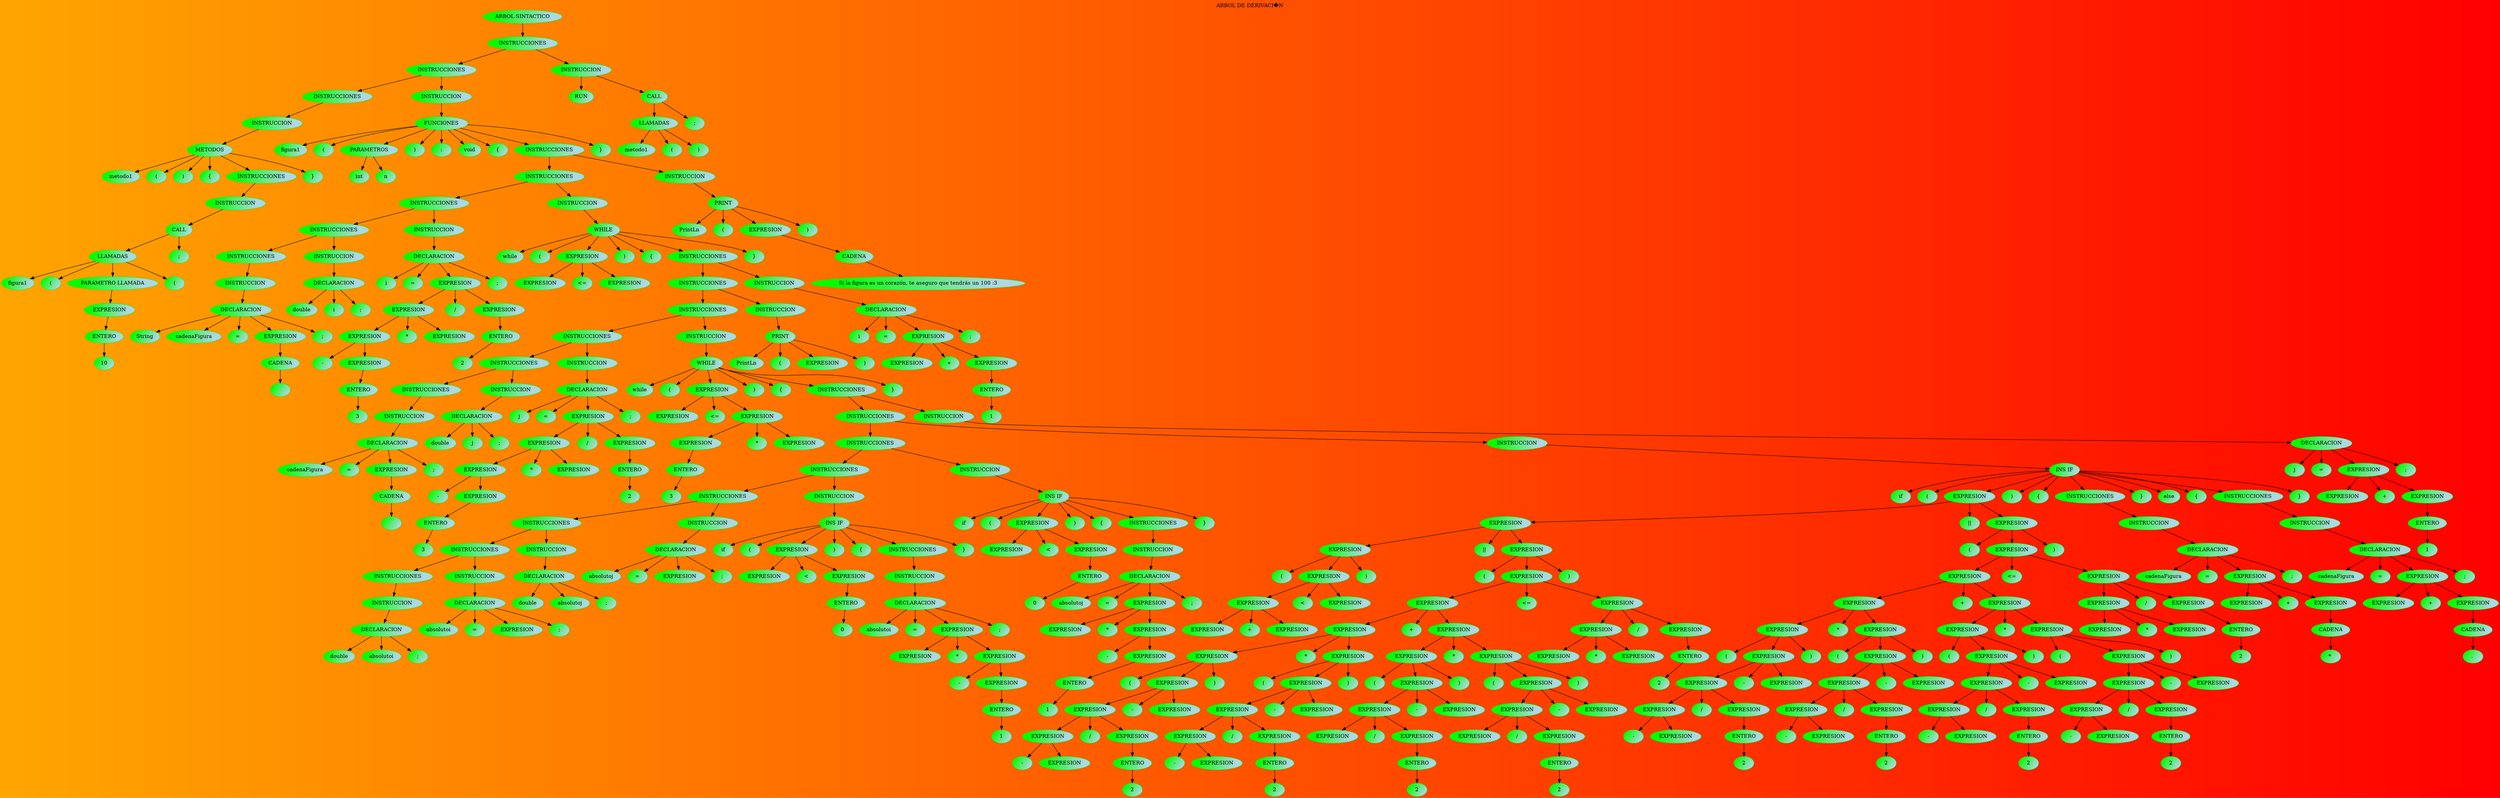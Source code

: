 digraph G {

layout=dot     
fontcolor="black"   
label="ARBOL DE DERIVACI�N"      
labelloc = "t"  
bgcolor="orange:red"      
edge [weight=1000 color=black ]  
node [shape=ellipse style="filled"  color="green:lightblue" gradientangle="315"]   node_0[label="ARBOL SINTACTICO"]
node_1[label="INSTRUCCIONES"]
node_2[label="INSTRUCCIONES"]
node_3[label="INSTRUCCIONES"]
node_4[label="INSTRUCCION"]
node_5[label="METODOS"]
node_6[label="metodo1"]
node_7[label="("]
node_8[label=")"]
node_9[label="{"]
node_10[label="INSTRUCCIONES"]
node_11[label="INSTRUCCION"]
node_12[label="CALL"]
node_13[label="LLAMADAS"]
node_14[label="figura1"]
node_15[label="("]
node_16[label="PARAMETRO LLAMADA"]
node_17[label="EXPRESION"]
node_18[label="ENTERO"]
node_19[label="10"]
node_20[label="("]
node_21[label=";"]
node_22[label="}"]
node_23[label="INSTRUCCION"]
node_24[label="FUNCIONES"]
node_25[label="figura1"]
node_26[label="("]
node_27[label="PARAMETROS"]
node_28[label="int"]
node_29[label="n"]
node_30[label=")"]
node_31[label=":"]
node_32[label="void"]
node_33[label="{"]
node_34[label="INSTRUCCIONES"]
node_35[label="INSTRUCCIONES"]
node_36[label="INSTRUCCIONES"]
node_37[label="INSTRUCCIONES"]
node_38[label="INSTRUCCIONES"]
node_39[label="INSTRUCCION"]
node_40[label="DECLARACION"]
node_41[label="String"]
node_42[label="cadenaFigura"]
node_43[label="="]
node_44[label="EXPRESION"]
node_45[label="CADENA"]
node_46[label=""]
node_47[label=";"]
node_48[label="INSTRUCCION"]
node_49[label="DECLARACION"]
node_50[label="double"]
node_51[label="i"]
node_52[label=";"]
node_53[label="INSTRUCCION"]
node_54[label="DECLARACION"]
node_55[label="i"]
node_56[label="="]
node_57[label="EXPRESION"]
node_58[label="EXPRESION"]
node_59[label="EXPRESION"]
node_60[label="-"]
node_61[label="EXPRESION"]
node_62[label="ENTERO"]
node_63[label="3"]
node_64[label="*"]
node_65[label="EXPRESION"]
node_66[label="/"]
node_67[label="EXPRESION"]
node_68[label="ENTERO"]
node_69[label="2"]
node_70[label=";"]
node_71[label="INSTRUCCION"]
node_72[label="WHILE"]
node_73[label="while"]
node_74[label="("]
node_75[label="EXPRESION"]
node_76[label="EXPRESION"]
node_77[label="<="]
node_78[label="EXPRESION"]
node_79[label=")"]
node_80[label="{"]
node_81[label="INSTRUCCIONES"]
node_82[label="INSTRUCCIONES"]
node_83[label="INSTRUCCIONES"]
node_84[label="INSTRUCCIONES"]
node_85[label="INSTRUCCIONES"]
node_86[label="INSTRUCCIONES"]
node_87[label="INSTRUCCION"]
node_88[label="DECLARACION"]
node_89[label="cadenaFigura"]
node_90[label="="]
node_91[label="EXPRESION"]
node_92[label="CADENA"]
node_93[label=""]
node_94[label=";"]
node_95[label="INSTRUCCION"]
node_96[label="DECLARACION"]
node_97[label="double"]
node_98[label="j"]
node_99[label=";"]
node_100[label="INSTRUCCION"]
node_101[label="DECLARACION"]
node_102[label="j"]
node_103[label="="]
node_104[label="EXPRESION"]
node_105[label="EXPRESION"]
node_106[label="EXPRESION"]
node_107[label="-"]
node_108[label="EXPRESION"]
node_109[label="ENTERO"]
node_110[label="3"]
node_111[label="*"]
node_112[label="EXPRESION"]
node_113[label="/"]
node_114[label="EXPRESION"]
node_115[label="ENTERO"]
node_116[label="2"]
node_117[label=";"]
node_118[label="INSTRUCCION"]
node_119[label="WHILE"]
node_120[label="while"]
node_121[label="("]
node_122[label="EXPRESION"]
node_123[label="EXPRESION"]
node_124[label="<="]
node_125[label="EXPRESION"]
node_126[label="EXPRESION"]
node_127[label="ENTERO"]
node_128[label="3"]
node_129[label="*"]
node_130[label="EXPRESION"]
node_131[label=")"]
node_132[label="{"]
node_133[label="INSTRUCCIONES"]
node_134[label="INSTRUCCIONES"]
node_135[label="INSTRUCCIONES"]
node_136[label="INSTRUCCIONES"]
node_137[label="INSTRUCCIONES"]
node_138[label="INSTRUCCIONES"]
node_139[label="INSTRUCCIONES"]
node_140[label="INSTRUCCIONES"]
node_141[label="INSTRUCCION"]
node_142[label="DECLARACION"]
node_143[label="double"]
node_144[label="absolutoi"]
node_145[label=";"]
node_146[label="INSTRUCCION"]
node_147[label="DECLARACION"]
node_148[label="absolutoi"]
node_149[label="="]
node_150[label="EXPRESION"]
node_151[label=";"]
node_152[label="INSTRUCCION"]
node_153[label="DECLARACION"]
node_154[label="double"]
node_155[label="absolutoj"]
node_156[label=";"]
node_157[label="INSTRUCCION"]
node_158[label="DECLARACION"]
node_159[label="absolutoj"]
node_160[label="="]
node_161[label="EXPRESION"]
node_162[label=";"]
node_163[label="INSTRUCCION"]
node_164[label="INS IF"]
node_165[label="if"]
node_166[label="("]
node_167[label="EXPRESION"]
node_168[label="EXPRESION"]
node_169[label="<"]
node_170[label="EXPRESION"]
node_171[label="ENTERO"]
node_172[label="0"]
node_173[label=")"]
node_174[label="{"]
node_175[label="INSTRUCCIONES"]
node_176[label="INSTRUCCION"]
node_177[label="DECLARACION"]
node_178[label="absolutoi"]
node_179[label="="]
node_180[label="EXPRESION"]
node_181[label="EXPRESION"]
node_182[label="*"]
node_183[label="EXPRESION"]
node_184[label="-"]
node_185[label="EXPRESION"]
node_186[label="ENTERO"]
node_187[label="1"]
node_188[label=";"]
node_189[label="}"]
node_190[label="INSTRUCCION"]
node_191[label="INS IF"]
node_192[label="if"]
node_193[label="("]
node_194[label="EXPRESION"]
node_195[label="EXPRESION"]
node_196[label="<"]
node_197[label="EXPRESION"]
node_198[label="ENTERO"]
node_199[label="0"]
node_200[label=")"]
node_201[label="{"]
node_202[label="INSTRUCCIONES"]
node_203[label="INSTRUCCION"]
node_204[label="DECLARACION"]
node_205[label="absolutoj"]
node_206[label="="]
node_207[label="EXPRESION"]
node_208[label="EXPRESION"]
node_209[label="*"]
node_210[label="EXPRESION"]
node_211[label="-"]
node_212[label="EXPRESION"]
node_213[label="ENTERO"]
node_214[label="1"]
node_215[label=";"]
node_216[label="}"]
node_217[label="INSTRUCCION"]
node_218[label="INS IF"]
node_219[label="if"]
node_220[label="("]
node_221[label="EXPRESION"]
node_222[label="EXPRESION"]
node_223[label="EXPRESION"]
node_224[label="("]
node_225[label="EXPRESION"]
node_226[label="EXPRESION"]
node_227[label="EXPRESION"]
node_228[label="+"]
node_229[label="EXPRESION"]
node_230[label="<"]
node_231[label="EXPRESION"]
node_232[label=")"]
node_233[label="||"]
node_234[label="EXPRESION"]
node_235[label="("]
node_236[label="EXPRESION"]
node_237[label="EXPRESION"]
node_238[label="EXPRESION"]
node_239[label="EXPRESION"]
node_240[label="("]
node_241[label="EXPRESION"]
node_242[label="EXPRESION"]
node_243[label="EXPRESION"]
node_244[label="-"]
node_245[label="EXPRESION"]
node_246[label="/"]
node_247[label="EXPRESION"]
node_248[label="ENTERO"]
node_249[label="2"]
node_250[label="-"]
node_251[label="EXPRESION"]
node_252[label=")"]
node_253[label="*"]
node_254[label="EXPRESION"]
node_255[label="("]
node_256[label="EXPRESION"]
node_257[label="EXPRESION"]
node_258[label="EXPRESION"]
node_259[label="-"]
node_260[label="EXPRESION"]
node_261[label="/"]
node_262[label="EXPRESION"]
node_263[label="ENTERO"]
node_264[label="2"]
node_265[label="-"]
node_266[label="EXPRESION"]
node_267[label=")"]
node_268[label="+"]
node_269[label="EXPRESION"]
node_270[label="EXPRESION"]
node_271[label="("]
node_272[label="EXPRESION"]
node_273[label="EXPRESION"]
node_274[label="EXPRESION"]
node_275[label="/"]
node_276[label="EXPRESION"]
node_277[label="ENTERO"]
node_278[label="2"]
node_279[label="-"]
node_280[label="EXPRESION"]
node_281[label=")"]
node_282[label="*"]
node_283[label="EXPRESION"]
node_284[label="("]
node_285[label="EXPRESION"]
node_286[label="EXPRESION"]
node_287[label="EXPRESION"]
node_288[label="/"]
node_289[label="EXPRESION"]
node_290[label="ENTERO"]
node_291[label="2"]
node_292[label="-"]
node_293[label="EXPRESION"]
node_294[label=")"]
node_295[label="<="]
node_296[label="EXPRESION"]
node_297[label="EXPRESION"]
node_298[label="EXPRESION"]
node_299[label="*"]
node_300[label="EXPRESION"]
node_301[label="/"]
node_302[label="EXPRESION"]
node_303[label="ENTERO"]
node_304[label="2"]
node_305[label=")"]
node_306[label="||"]
node_307[label="EXPRESION"]
node_308[label="("]
node_309[label="EXPRESION"]
node_310[label="EXPRESION"]
node_311[label="EXPRESION"]
node_312[label="EXPRESION"]
node_313[label="("]
node_314[label="EXPRESION"]
node_315[label="EXPRESION"]
node_316[label="EXPRESION"]
node_317[label="-"]
node_318[label="EXPRESION"]
node_319[label="/"]
node_320[label="EXPRESION"]
node_321[label="ENTERO"]
node_322[label="2"]
node_323[label="-"]
node_324[label="EXPRESION"]
node_325[label=")"]
node_326[label="*"]
node_327[label="EXPRESION"]
node_328[label="("]
node_329[label="EXPRESION"]
node_330[label="EXPRESION"]
node_331[label="EXPRESION"]
node_332[label="-"]
node_333[label="EXPRESION"]
node_334[label="/"]
node_335[label="EXPRESION"]
node_336[label="ENTERO"]
node_337[label="2"]
node_338[label="-"]
node_339[label="EXPRESION"]
node_340[label=")"]
node_341[label="+"]
node_342[label="EXPRESION"]
node_343[label="EXPRESION"]
node_344[label="("]
node_345[label="EXPRESION"]
node_346[label="EXPRESION"]
node_347[label="EXPRESION"]
node_348[label="-"]
node_349[label="EXPRESION"]
node_350[label="/"]
node_351[label="EXPRESION"]
node_352[label="ENTERO"]
node_353[label="2"]
node_354[label="-"]
node_355[label="EXPRESION"]
node_356[label=")"]
node_357[label="*"]
node_358[label="EXPRESION"]
node_359[label="("]
node_360[label="EXPRESION"]
node_361[label="EXPRESION"]
node_362[label="EXPRESION"]
node_363[label="-"]
node_364[label="EXPRESION"]
node_365[label="/"]
node_366[label="EXPRESION"]
node_367[label="ENTERO"]
node_368[label="2"]
node_369[label="-"]
node_370[label="EXPRESION"]
node_371[label=")"]
node_372[label="<="]
node_373[label="EXPRESION"]
node_374[label="EXPRESION"]
node_375[label="EXPRESION"]
node_376[label="*"]
node_377[label="EXPRESION"]
node_378[label="/"]
node_379[label="EXPRESION"]
node_380[label="ENTERO"]
node_381[label="2"]
node_382[label=")"]
node_383[label=")"]
node_384[label="{"]
node_385[label="INSTRUCCIONES"]
node_386[label="INSTRUCCION"]
node_387[label="DECLARACION"]
node_388[label="cadenaFigura"]
node_389[label="="]
node_390[label="EXPRESION"]
node_391[label="EXPRESION"]
node_392[label="+"]
node_393[label="EXPRESION"]
node_394[label="CADENA"]
node_395[label="* "]
node_396[label=";"]
node_397[label="}"]
node_398[label="else"]
node_399[label="{"]
node_400[label="INSTRUCCIONES"]
node_401[label="INSTRUCCION"]
node_402[label="DECLARACION"]
node_403[label="cadenaFigura"]
node_404[label="="]
node_405[label="EXPRESION"]
node_406[label="EXPRESION"]
node_407[label="+"]
node_408[label="EXPRESION"]
node_409[label="CADENA"]
node_410[label=". "]
node_411[label=";"]
node_412[label="}"]
node_413[label="INSTRUCCION"]
node_414[label="DECLARACION"]
node_415[label="j"]
node_416[label="="]
node_417[label="EXPRESION"]
node_418[label="EXPRESION"]
node_419[label="+"]
node_420[label="EXPRESION"]
node_421[label="ENTERO"]
node_422[label="1"]
node_423[label=";"]
node_424[label="}"]
node_425[label="INSTRUCCION"]
node_426[label="PRINT"]
node_427[label="PrintLn"]
node_428[label="("]
node_429[label="EXPRESION"]
node_430[label=")"]
node_431[label="INSTRUCCION"]
node_432[label="DECLARACION"]
node_433[label="i"]
node_434[label="="]
node_435[label="EXPRESION"]
node_436[label="EXPRESION"]
node_437[label="+"]
node_438[label="EXPRESION"]
node_439[label="ENTERO"]
node_440[label="1"]
node_441[label=";"]
node_442[label="}"]
node_443[label="INSTRUCCION"]
node_444[label="PRINT"]
node_445[label="PrintLn"]
node_446[label="("]
node_447[label="EXPRESION"]
node_448[label="CADENA"]
node_449[label="Si la figura es un corazón, te aseguro que tendrás un 100 :3"]
node_450[label=")"]
node_451[label="}"]
node_452[label="INSTRUCCION"]
node_453[label="RUN"]
node_454[label="CALL"]
node_455[label="LLAMADAS"]
node_456[label="metodo1"]
node_457[label="("]
node_458[label=")"]
node_459[label=";"]

node_0->node_1
node_1->node_2
node_2->node_3
node_3->node_4
node_4->node_5
node_5->node_6
node_5->node_7
node_5->node_8
node_5->node_9
node_5->node_10
node_10->node_11
node_11->node_12
node_12->node_13
node_13->node_14
node_13->node_15
node_13->node_16
node_16->node_17
node_17->node_18
node_18->node_19
node_13->node_20
node_12->node_21
node_5->node_22
node_2->node_23
node_23->node_24
node_24->node_25
node_24->node_26
node_24->node_27
node_27->node_28
node_27->node_29
node_24->node_30
node_24->node_31
node_24->node_32
node_24->node_33
node_24->node_34
node_34->node_35
node_35->node_36
node_36->node_37
node_37->node_38
node_38->node_39
node_39->node_40
node_40->node_41
node_40->node_42
node_40->node_43
node_40->node_44
node_44->node_45
node_45->node_46
node_40->node_47
node_37->node_48
node_48->node_49
node_49->node_50
node_49->node_51
node_49->node_52
node_36->node_53
node_53->node_54
node_54->node_55
node_54->node_56
node_54->node_57
node_57->node_58
node_58->node_59
node_59->node_60
node_59->node_61
node_61->node_62
node_62->node_63
node_58->node_64
node_58->node_65
node_57->node_66
node_57->node_67
node_67->node_68
node_68->node_69
node_54->node_70
node_35->node_71
node_71->node_72
node_72->node_73
node_72->node_74
node_72->node_75
node_75->node_76
node_75->node_77
node_75->node_78
node_72->node_79
node_72->node_80
node_72->node_81
node_81->node_82
node_82->node_83
node_83->node_84
node_84->node_85
node_85->node_86
node_86->node_87
node_87->node_88
node_88->node_89
node_88->node_90
node_88->node_91
node_91->node_92
node_92->node_93
node_88->node_94
node_85->node_95
node_95->node_96
node_96->node_97
node_96->node_98
node_96->node_99
node_84->node_100
node_100->node_101
node_101->node_102
node_101->node_103
node_101->node_104
node_104->node_105
node_105->node_106
node_106->node_107
node_106->node_108
node_108->node_109
node_109->node_110
node_105->node_111
node_105->node_112
node_104->node_113
node_104->node_114
node_114->node_115
node_115->node_116
node_101->node_117
node_83->node_118
node_118->node_119
node_119->node_120
node_119->node_121
node_119->node_122
node_122->node_123
node_122->node_124
node_122->node_125
node_125->node_126
node_126->node_127
node_127->node_128
node_125->node_129
node_125->node_130
node_119->node_131
node_119->node_132
node_119->node_133
node_133->node_134
node_134->node_135
node_135->node_136
node_136->node_137
node_137->node_138
node_138->node_139
node_139->node_140
node_140->node_141
node_141->node_142
node_142->node_143
node_142->node_144
node_142->node_145
node_139->node_146
node_146->node_147
node_147->node_148
node_147->node_149
node_147->node_150
node_147->node_151
node_138->node_152
node_152->node_153
node_153->node_154
node_153->node_155
node_153->node_156
node_137->node_157
node_157->node_158
node_158->node_159
node_158->node_160
node_158->node_161
node_158->node_162
node_136->node_163
node_163->node_164
node_164->node_165
node_164->node_166
node_164->node_167
node_167->node_168
node_167->node_169
node_167->node_170
node_170->node_171
node_171->node_172
node_164->node_173
node_164->node_174
node_164->node_175
node_175->node_176
node_176->node_177
node_177->node_178
node_177->node_179
node_177->node_180
node_180->node_181
node_180->node_182
node_180->node_183
node_183->node_184
node_183->node_185
node_185->node_186
node_186->node_187
node_177->node_188
node_164->node_189
node_135->node_190
node_190->node_191
node_191->node_192
node_191->node_193
node_191->node_194
node_194->node_195
node_194->node_196
node_194->node_197
node_197->node_198
node_198->node_199
node_191->node_200
node_191->node_201
node_191->node_202
node_202->node_203
node_203->node_204
node_204->node_205
node_204->node_206
node_204->node_207
node_207->node_208
node_207->node_209
node_207->node_210
node_210->node_211
node_210->node_212
node_212->node_213
node_213->node_214
node_204->node_215
node_191->node_216
node_134->node_217
node_217->node_218
node_218->node_219
node_218->node_220
node_218->node_221
node_221->node_222
node_222->node_223
node_223->node_224
node_223->node_225
node_225->node_226
node_226->node_227
node_226->node_228
node_226->node_229
node_225->node_230
node_225->node_231
node_223->node_232
node_222->node_233
node_222->node_234
node_234->node_235
node_234->node_236
node_236->node_237
node_237->node_238
node_238->node_239
node_239->node_240
node_239->node_241
node_241->node_242
node_242->node_243
node_243->node_244
node_243->node_245
node_242->node_246
node_242->node_247
node_247->node_248
node_248->node_249
node_241->node_250
node_241->node_251
node_239->node_252
node_238->node_253
node_238->node_254
node_254->node_255
node_254->node_256
node_256->node_257
node_257->node_258
node_258->node_259
node_258->node_260
node_257->node_261
node_257->node_262
node_262->node_263
node_263->node_264
node_256->node_265
node_256->node_266
node_254->node_267
node_237->node_268
node_237->node_269
node_269->node_270
node_270->node_271
node_270->node_272
node_272->node_273
node_273->node_274
node_273->node_275
node_273->node_276
node_276->node_277
node_277->node_278
node_272->node_279
node_272->node_280
node_270->node_281
node_269->node_282
node_269->node_283
node_283->node_284
node_283->node_285
node_285->node_286
node_286->node_287
node_286->node_288
node_286->node_289
node_289->node_290
node_290->node_291
node_285->node_292
node_285->node_293
node_283->node_294
node_236->node_295
node_236->node_296
node_296->node_297
node_297->node_298
node_297->node_299
node_297->node_300
node_296->node_301
node_296->node_302
node_302->node_303
node_303->node_304
node_234->node_305
node_221->node_306
node_221->node_307
node_307->node_308
node_307->node_309
node_309->node_310
node_310->node_311
node_311->node_312
node_312->node_313
node_312->node_314
node_314->node_315
node_315->node_316
node_316->node_317
node_316->node_318
node_315->node_319
node_315->node_320
node_320->node_321
node_321->node_322
node_314->node_323
node_314->node_324
node_312->node_325
node_311->node_326
node_311->node_327
node_327->node_328
node_327->node_329
node_329->node_330
node_330->node_331
node_331->node_332
node_331->node_333
node_330->node_334
node_330->node_335
node_335->node_336
node_336->node_337
node_329->node_338
node_329->node_339
node_327->node_340
node_310->node_341
node_310->node_342
node_342->node_343
node_343->node_344
node_343->node_345
node_345->node_346
node_346->node_347
node_347->node_348
node_347->node_349
node_346->node_350
node_346->node_351
node_351->node_352
node_352->node_353
node_345->node_354
node_345->node_355
node_343->node_356
node_342->node_357
node_342->node_358
node_358->node_359
node_358->node_360
node_360->node_361
node_361->node_362
node_362->node_363
node_362->node_364
node_361->node_365
node_361->node_366
node_366->node_367
node_367->node_368
node_360->node_369
node_360->node_370
node_358->node_371
node_309->node_372
node_309->node_373
node_373->node_374
node_374->node_375
node_374->node_376
node_374->node_377
node_373->node_378
node_373->node_379
node_379->node_380
node_380->node_381
node_307->node_382
node_218->node_383
node_218->node_384
node_218->node_385
node_385->node_386
node_386->node_387
node_387->node_388
node_387->node_389
node_387->node_390
node_390->node_391
node_390->node_392
node_390->node_393
node_393->node_394
node_394->node_395
node_387->node_396
node_218->node_397
node_218->node_398
node_218->node_399
node_218->node_400
node_400->node_401
node_401->node_402
node_402->node_403
node_402->node_404
node_402->node_405
node_405->node_406
node_405->node_407
node_405->node_408
node_408->node_409
node_409->node_410
node_402->node_411
node_218->node_412
node_133->node_413
node_413->node_414
node_414->node_415
node_414->node_416
node_414->node_417
node_417->node_418
node_417->node_419
node_417->node_420
node_420->node_421
node_421->node_422
node_414->node_423
node_119->node_424
node_82->node_425
node_425->node_426
node_426->node_427
node_426->node_428
node_426->node_429
node_426->node_430
node_81->node_431
node_431->node_432
node_432->node_433
node_432->node_434
node_432->node_435
node_435->node_436
node_435->node_437
node_435->node_438
node_438->node_439
node_439->node_440
node_432->node_441
node_72->node_442
node_34->node_443
node_443->node_444
node_444->node_445
node_444->node_446
node_444->node_447
node_447->node_448
node_448->node_449
node_444->node_450
node_24->node_451
node_1->node_452
node_452->node_453
node_452->node_454
node_454->node_455
node_455->node_456
node_455->node_457
node_455->node_458
node_454->node_459

}